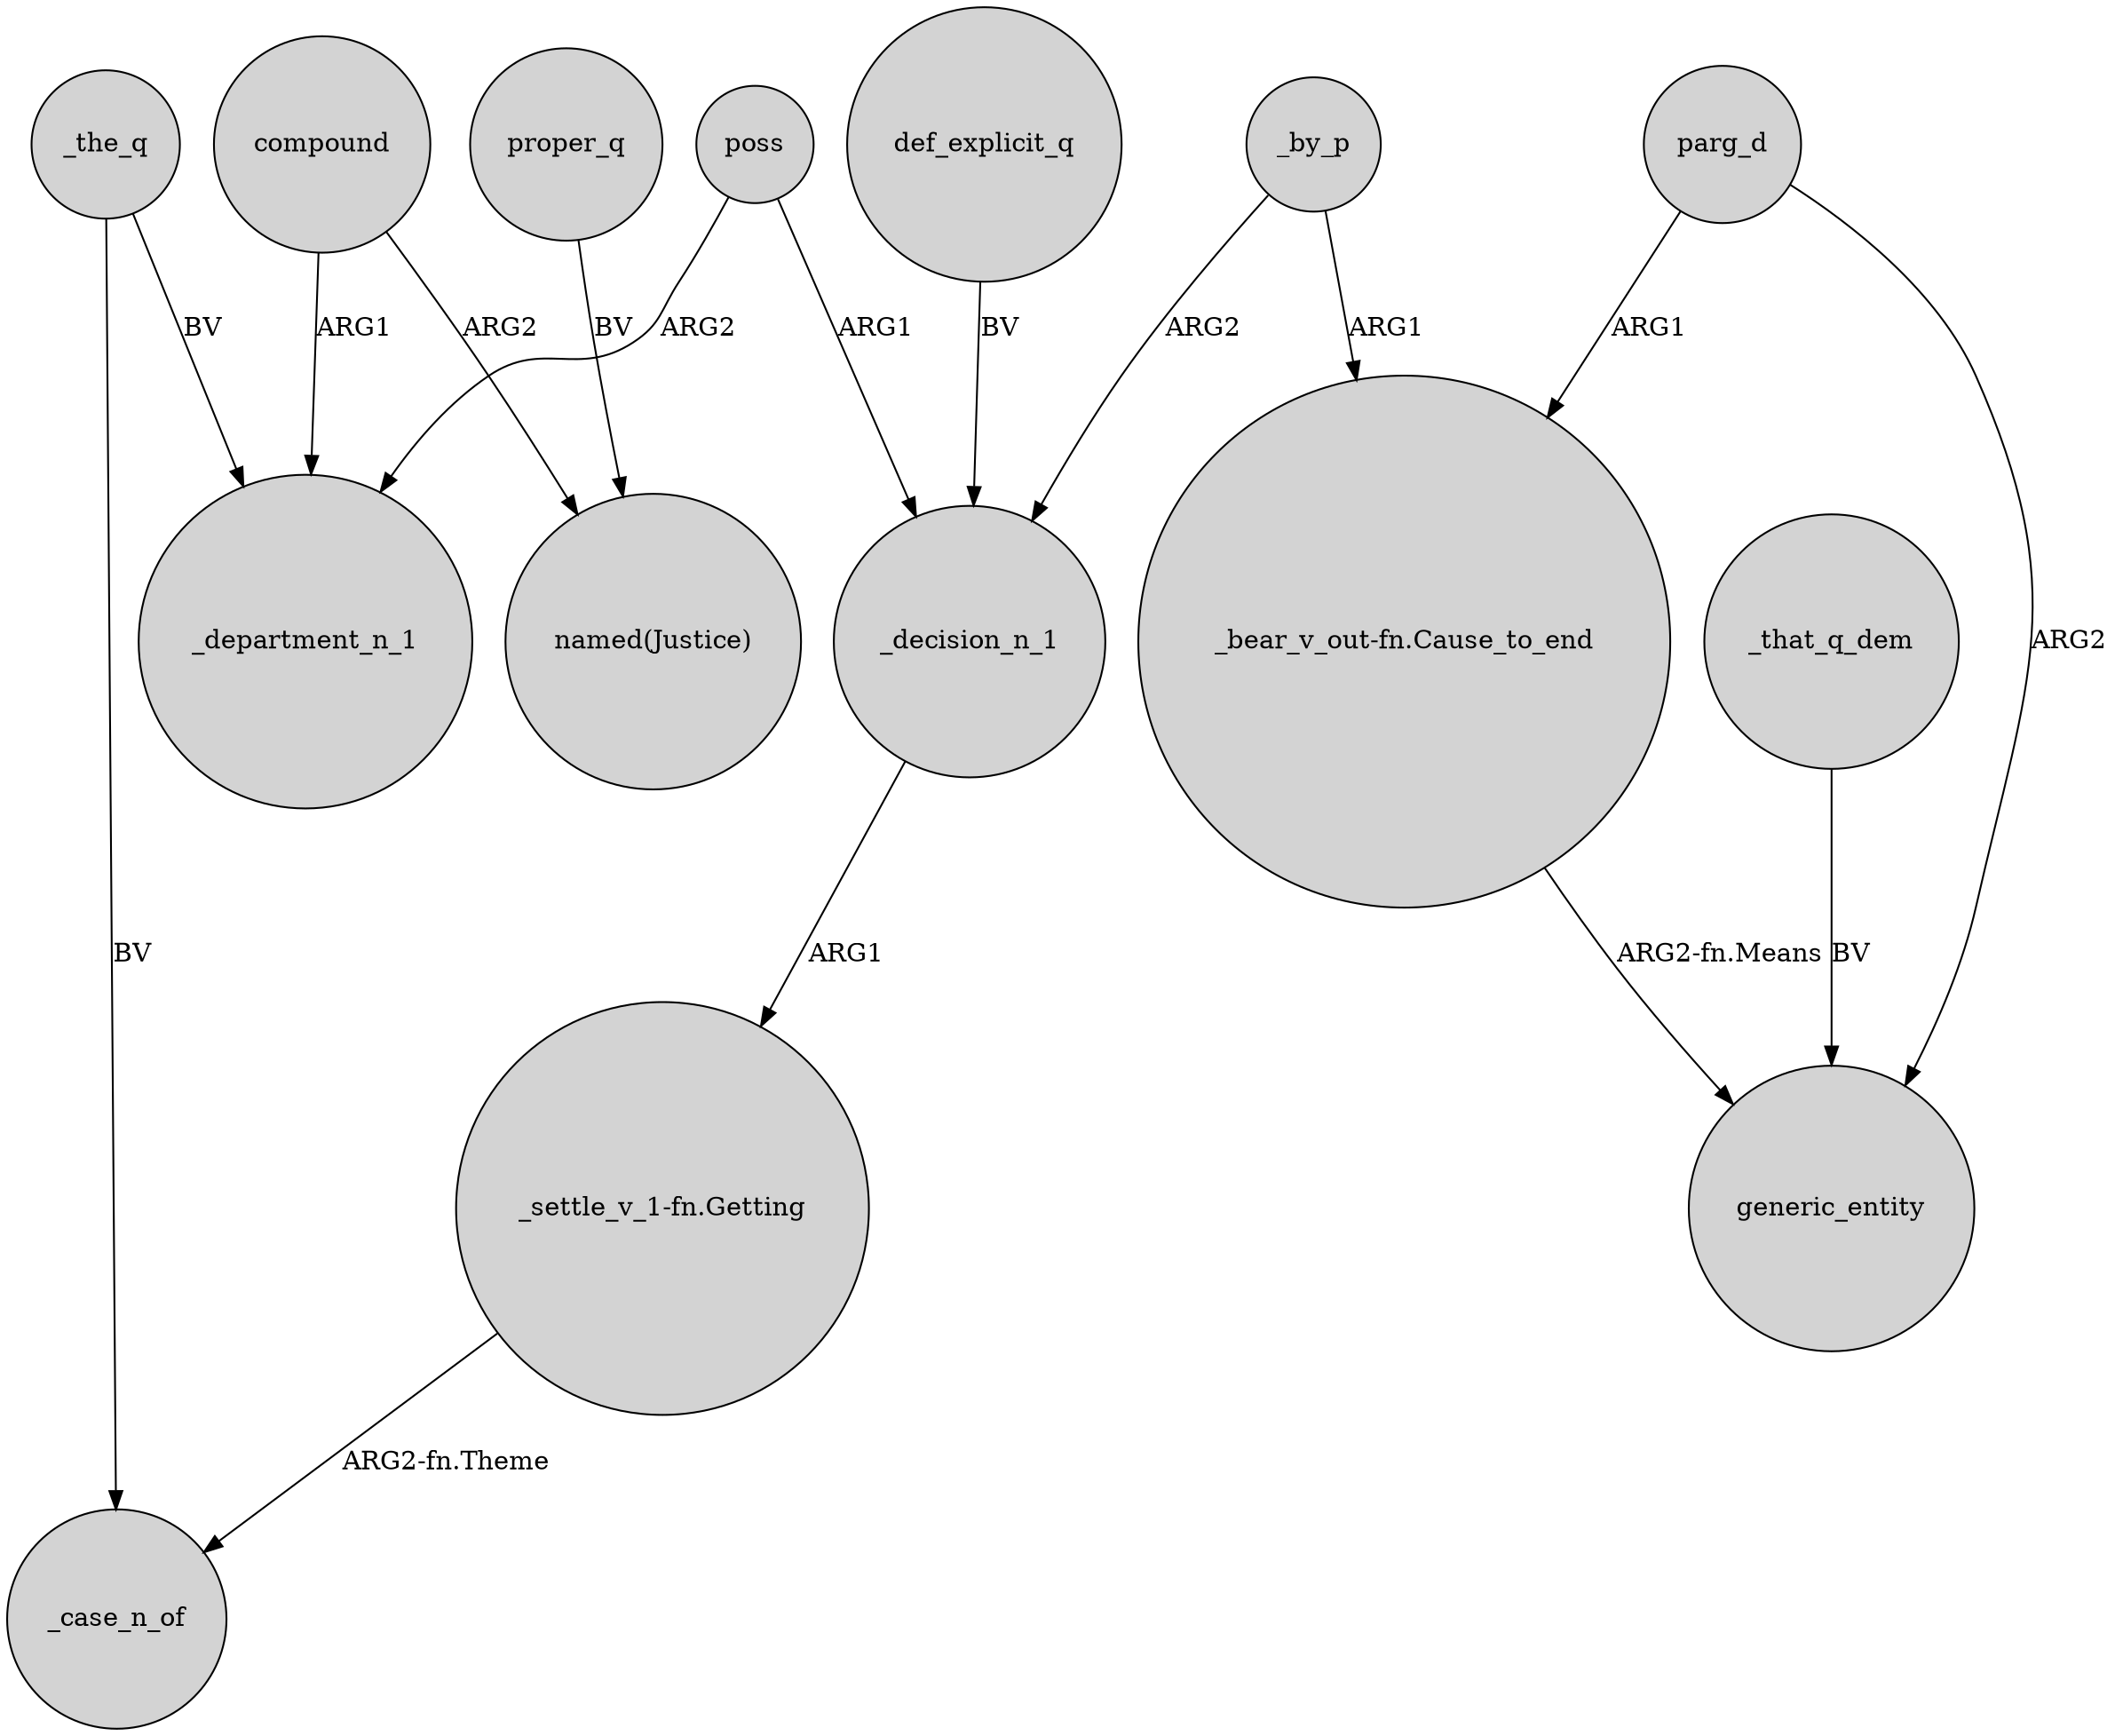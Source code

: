 digraph {
	node [shape=circle style=filled]
	def_explicit_q -> _decision_n_1 [label=BV]
	_the_q -> _department_n_1 [label=BV]
	"_settle_v_1-fn.Getting" -> _case_n_of [label="ARG2-fn.Theme"]
	"_bear_v_out-fn.Cause_to_end" -> generic_entity [label="ARG2-fn.Means"]
	compound -> "named(Justice)" [label=ARG2]
	poss -> _decision_n_1 [label=ARG1]
	_decision_n_1 -> "_settle_v_1-fn.Getting" [label=ARG1]
	parg_d -> "_bear_v_out-fn.Cause_to_end" [label=ARG1]
	_that_q_dem -> generic_entity [label=BV]
	compound -> _department_n_1 [label=ARG1]
	proper_q -> "named(Justice)" [label=BV]
	_the_q -> _case_n_of [label=BV]
	poss -> _department_n_1 [label=ARG2]
	_by_p -> "_bear_v_out-fn.Cause_to_end" [label=ARG1]
	_by_p -> _decision_n_1 [label=ARG2]
	parg_d -> generic_entity [label=ARG2]
}
